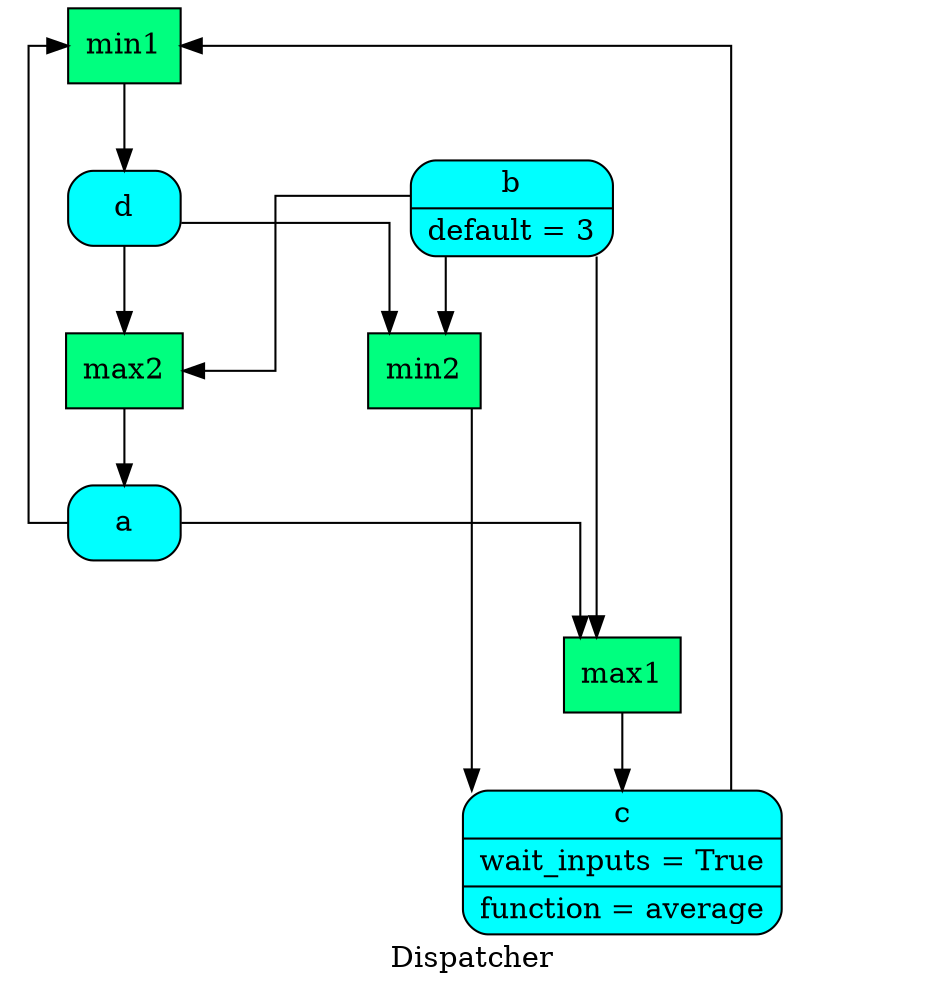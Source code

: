 digraph Dispatcher {
	graph [ratio=1]
	node [style=filled]
	splines = ortho
	label = "Dispatcher"
		Dispatcher_2773667882067843218 [label="{ min1  }" fillcolor=springgreen shape=record]
		Dispatcher_6978204315916669291 [label="{ a  }" fillcolor=cyan shape=Mrecord]
		Dispatcher_6626115097598480436 [label="{ max2  }" fillcolor=springgreen shape=record]
		"Dispatcher_-131253581771932711" [label="{ min2  }" fillcolor=springgreen shape=record]
		"Dispatcher_-7581342329438558216" [label="{ max1  }" fillcolor=springgreen shape=record]
		Dispatcher_5471397706553619705 [label="{ d  }" fillcolor=cyan shape=Mrecord]
		Dispatcher_5731122394292607163 [label="{ b | default = 3 }" fillcolor=cyan shape=Mrecord]
		"Dispatcher_-9068828303841174803" [label="{ c | wait_inputs = True | function = average }" fillcolor=cyan shape=Mrecord]
			Dispatcher_2773667882067843218 -> Dispatcher_5471397706553619705
			Dispatcher_6978204315916669291 -> "Dispatcher_-7581342329438558216"
			Dispatcher_6978204315916669291 -> Dispatcher_2773667882067843218
			Dispatcher_6626115097598480436 -> Dispatcher_6978204315916669291
			"Dispatcher_-131253581771932711" -> "Dispatcher_-9068828303841174803"
			"Dispatcher_-7581342329438558216" -> "Dispatcher_-9068828303841174803"
			Dispatcher_5471397706553619705 -> "Dispatcher_-131253581771932711"
			Dispatcher_5471397706553619705 -> Dispatcher_6626115097598480436
			Dispatcher_5731122394292607163 -> "Dispatcher_-7581342329438558216"
			Dispatcher_5731122394292607163 -> "Dispatcher_-131253581771932711"
			Dispatcher_5731122394292607163 -> Dispatcher_6626115097598480436
			"Dispatcher_-9068828303841174803" -> Dispatcher_2773667882067843218
}